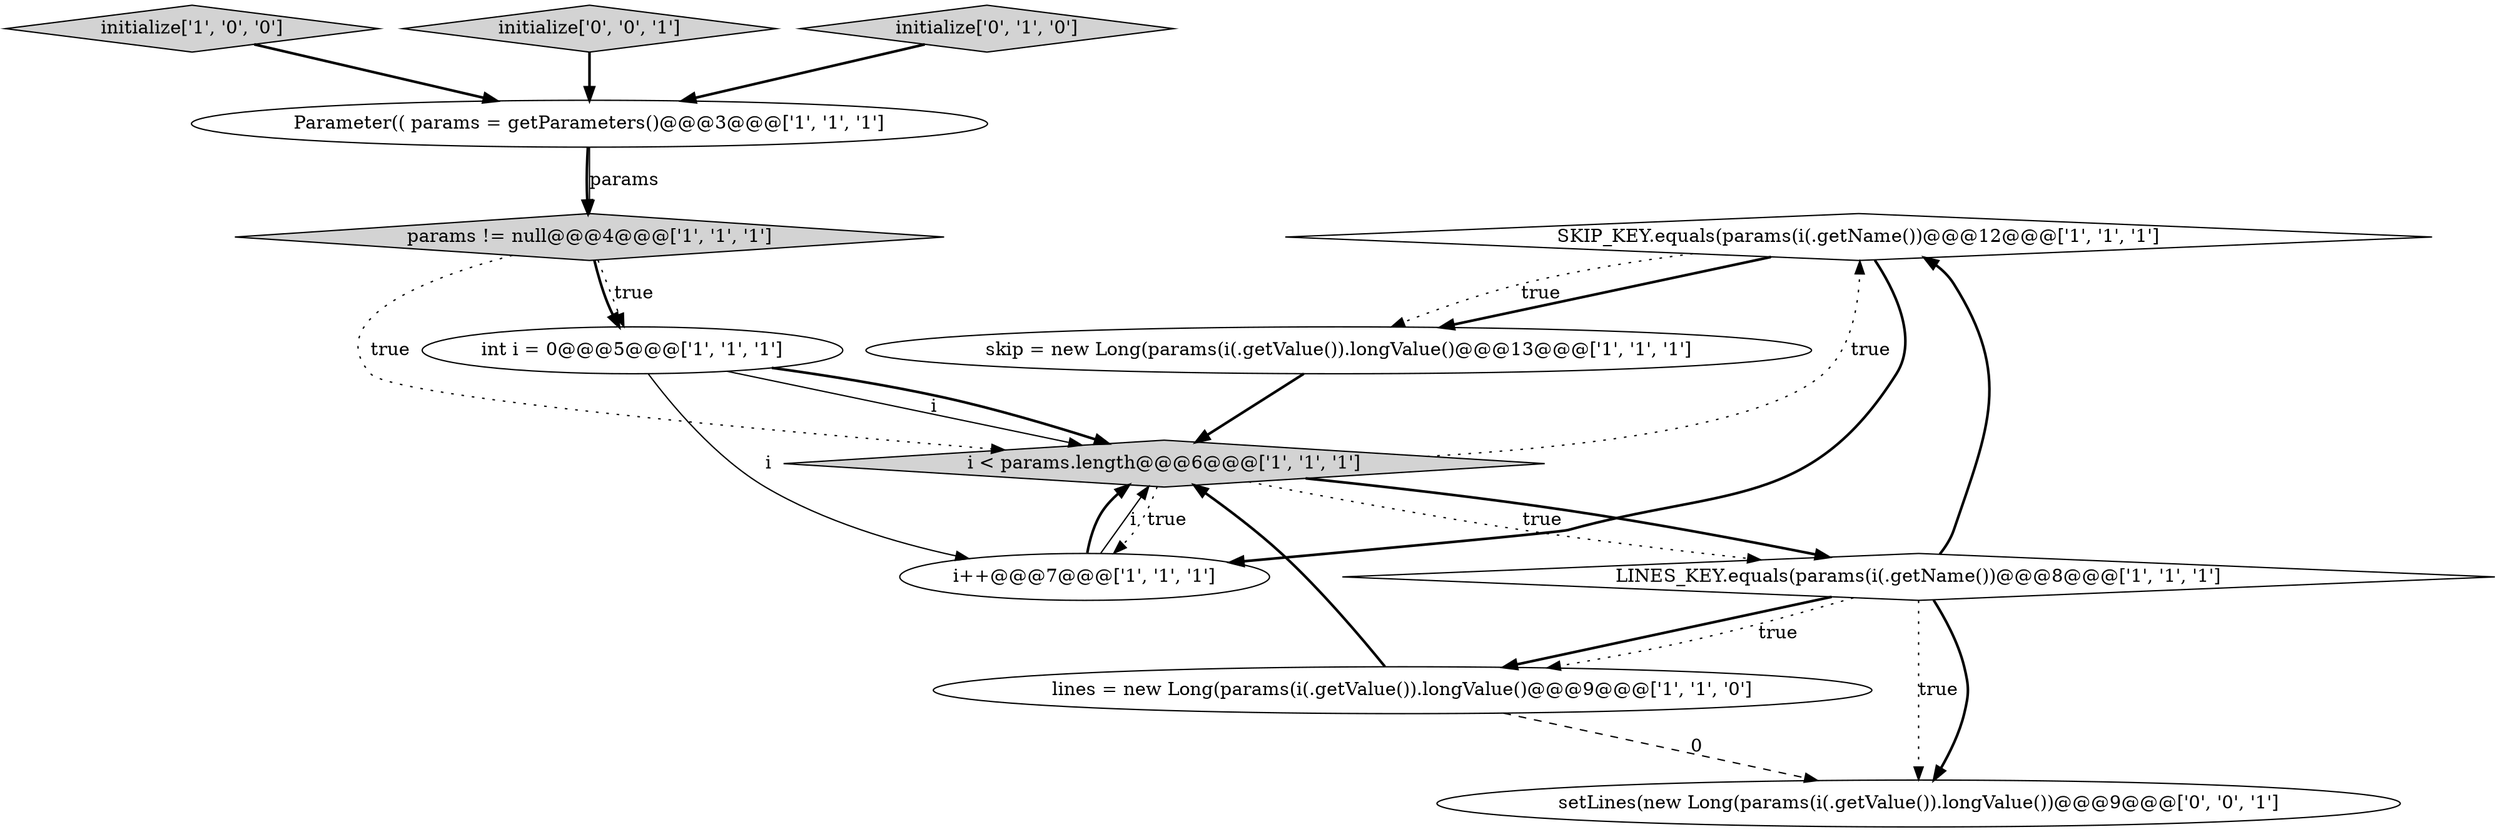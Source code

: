 digraph {
2 [style = filled, label = "SKIP_KEY.equals(params(i(.getName())@@@12@@@['1', '1', '1']", fillcolor = white, shape = diamond image = "AAA0AAABBB1BBB"];
5 [style = filled, label = "lines = new Long(params(i(.getValue()).longValue()@@@9@@@['1', '1', '0']", fillcolor = white, shape = ellipse image = "AAA0AAABBB1BBB"];
12 [style = filled, label = "setLines(new Long(params(i(.getValue()).longValue())@@@9@@@['0', '0', '1']", fillcolor = white, shape = ellipse image = "AAA0AAABBB3BBB"];
0 [style = filled, label = "Parameter(( params = getParameters()@@@3@@@['1', '1', '1']", fillcolor = white, shape = ellipse image = "AAA0AAABBB1BBB"];
6 [style = filled, label = "skip = new Long(params(i(.getValue()).longValue()@@@13@@@['1', '1', '1']", fillcolor = white, shape = ellipse image = "AAA0AAABBB1BBB"];
9 [style = filled, label = "initialize['1', '0', '0']", fillcolor = lightgray, shape = diamond image = "AAA0AAABBB1BBB"];
11 [style = filled, label = "initialize['0', '0', '1']", fillcolor = lightgray, shape = diamond image = "AAA0AAABBB3BBB"];
7 [style = filled, label = "i < params.length@@@6@@@['1', '1', '1']", fillcolor = lightgray, shape = diamond image = "AAA0AAABBB1BBB"];
3 [style = filled, label = "params != null@@@4@@@['1', '1', '1']", fillcolor = lightgray, shape = diamond image = "AAA0AAABBB1BBB"];
10 [style = filled, label = "initialize['0', '1', '0']", fillcolor = lightgray, shape = diamond image = "AAA0AAABBB2BBB"];
8 [style = filled, label = "i++@@@7@@@['1', '1', '1']", fillcolor = white, shape = ellipse image = "AAA0AAABBB1BBB"];
1 [style = filled, label = "LINES_KEY.equals(params(i(.getName())@@@8@@@['1', '1', '1']", fillcolor = white, shape = diamond image = "AAA0AAABBB1BBB"];
4 [style = filled, label = "int i = 0@@@5@@@['1', '1', '1']", fillcolor = white, shape = ellipse image = "AAA0AAABBB1BBB"];
4->7 [style = solid, label="i"];
0->3 [style = bold, label=""];
1->5 [style = bold, label=""];
7->2 [style = dotted, label="true"];
3->7 [style = dotted, label="true"];
5->12 [style = dashed, label="0"];
7->1 [style = bold, label=""];
0->3 [style = solid, label="params"];
9->0 [style = bold, label=""];
2->6 [style = bold, label=""];
3->4 [style = dotted, label="true"];
3->4 [style = bold, label=""];
4->7 [style = bold, label=""];
4->8 [style = solid, label="i"];
8->7 [style = bold, label=""];
11->0 [style = bold, label=""];
2->6 [style = dotted, label="true"];
10->0 [style = bold, label=""];
1->12 [style = dotted, label="true"];
1->12 [style = bold, label=""];
5->7 [style = bold, label=""];
1->2 [style = bold, label=""];
6->7 [style = bold, label=""];
7->1 [style = dotted, label="true"];
7->8 [style = dotted, label="true"];
8->7 [style = solid, label="i"];
1->5 [style = dotted, label="true"];
2->8 [style = bold, label=""];
}

